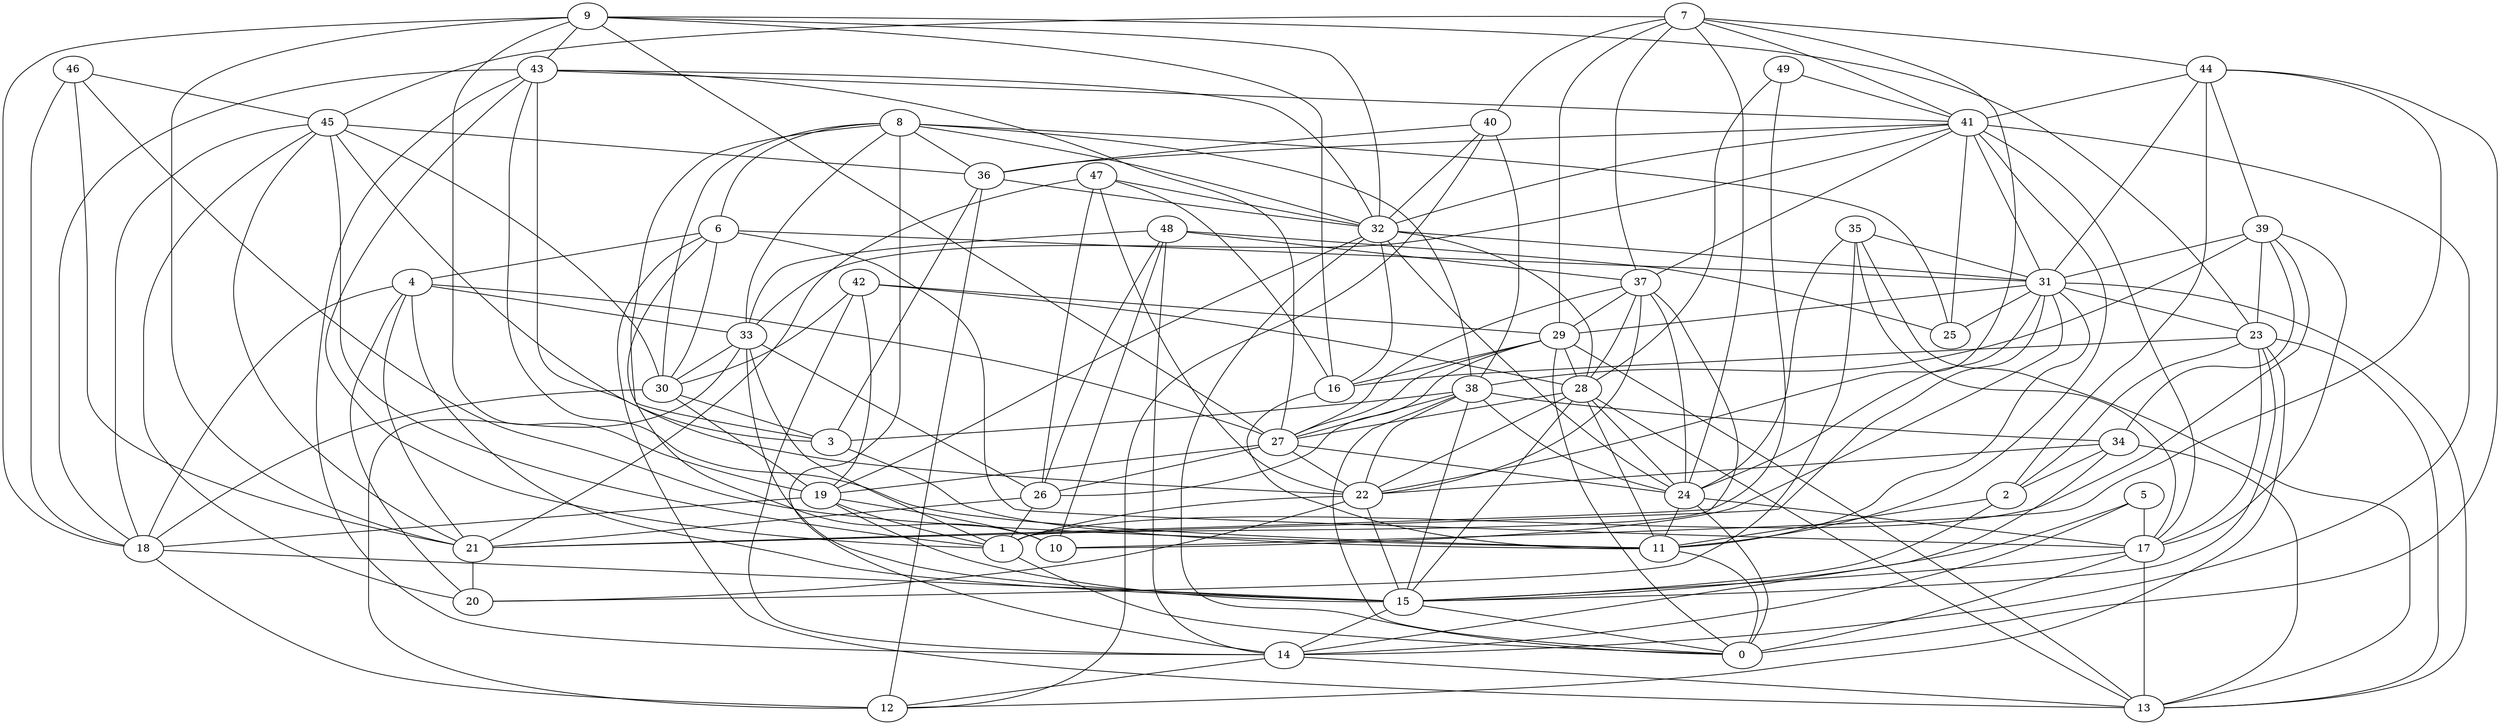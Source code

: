 digraph GG_graph {

subgraph G_graph {
edge [color = black]
"4" -> "15" [dir = none]
"4" -> "18" [dir = none]
"18" -> "15" [dir = none]
"14" -> "13" [dir = none]
"14" -> "12" [dir = none]
"34" -> "2" [dir = none]
"34" -> "14" [dir = none]
"34" -> "13" [dir = none]
"39" -> "1" [dir = none]
"39" -> "34" [dir = none]
"39" -> "23" [dir = none]
"46" -> "18" [dir = none]
"46" -> "11" [dir = none]
"46" -> "21" [dir = none]
"28" -> "27" [dir = none]
"28" -> "11" [dir = none]
"28" -> "24" [dir = none]
"28" -> "15" [dir = none]
"28" -> "13" [dir = none]
"41" -> "25" [dir = none]
"41" -> "17" [dir = none]
"41" -> "36" [dir = none]
"44" -> "39" [dir = none]
"44" -> "31" [dir = none]
"44" -> "41" [dir = none]
"44" -> "10" [dir = none]
"44" -> "0" [dir = none]
"17" -> "15" [dir = none]
"40" -> "12" [dir = none]
"40" -> "32" [dir = none]
"40" -> "36" [dir = none]
"49" -> "28" [dir = none]
"49" -> "41" [dir = none]
"42" -> "29" [dir = none]
"42" -> "14" [dir = none]
"42" -> "19" [dir = none]
"42" -> "28" [dir = none]
"42" -> "30" [dir = none]
"43" -> "18" [dir = none]
"43" -> "1" [dir = none]
"9" -> "18" [dir = none]
"9" -> "23" [dir = none]
"9" -> "19" [dir = none]
"9" -> "43" [dir = none]
"36" -> "32" [dir = none]
"36" -> "3" [dir = none]
"22" -> "20" [dir = none]
"22" -> "1" [dir = none]
"48" -> "26" [dir = none]
"48" -> "37" [dir = none]
"48" -> "14" [dir = none]
"48" -> "25" [dir = none]
"24" -> "11" [dir = none]
"24" -> "17" [dir = none]
"38" -> "15" [dir = none]
"38" -> "24" [dir = none]
"8" -> "6" [dir = none]
"8" -> "32" [dir = none]
"32" -> "0" [dir = none]
"32" -> "19" [dir = none]
"32" -> "31" [dir = none]
"32" -> "16" [dir = none]
"37" -> "28" [dir = none]
"37" -> "22" [dir = none]
"33" -> "15" [dir = none]
"33" -> "26" [dir = none]
"15" -> "14" [dir = none]
"29" -> "16" [dir = none]
"29" -> "13" [dir = none]
"29" -> "26" [dir = none]
"5" -> "17" [dir = none]
"5" -> "15" [dir = none]
"47" -> "21" [dir = none]
"47" -> "32" [dir = none]
"27" -> "19" [dir = none]
"27" -> "24" [dir = none]
"35" -> "17" [dir = none]
"35" -> "24" [dir = none]
"35" -> "20" [dir = none]
"31" -> "13" [dir = none]
"31" -> "21" [dir = none]
"31" -> "11" [dir = none]
"31" -> "25" [dir = none]
"31" -> "10" [dir = none]
"7" -> "41" [dir = none]
"7" -> "24" [dir = none]
"7" -> "37" [dir = none]
"19" -> "18" [dir = none]
"19" -> "15" [dir = none]
"30" -> "18" [dir = none]
"45" -> "3" [dir = none]
"45" -> "30" [dir = none]
"45" -> "21" [dir = none]
"6" -> "17" [dir = none]
"6" -> "13" [dir = none]
"23" -> "15" [dir = none]
"23" -> "17" [dir = none]
"23" -> "2" [dir = none]
"8" -> "38" [dir = none]
"7" -> "40" [dir = none]
"18" -> "12" [dir = none]
"8" -> "25" [dir = none]
"34" -> "22" [dir = none]
"7" -> "22" [dir = none]
"48" -> "10" [dir = none]
"27" -> "26" [dir = none]
"4" -> "27" [dir = none]
"29" -> "27" [dir = none]
"47" -> "16" [dir = none]
"45" -> "1" [dir = none]
"37" -> "29" [dir = none]
"23" -> "12" [dir = none]
"16" -> "11" [dir = none]
"8" -> "30" [dir = none]
"43" -> "27" [dir = none]
"37" -> "1" [dir = none]
"23" -> "13" [dir = none]
"19" -> "10" [dir = none]
"6" -> "31" [dir = none]
"40" -> "38" [dir = none]
"6" -> "4" [dir = none]
"43" -> "22" [dir = none]
"31" -> "23" [dir = none]
"8" -> "33" [dir = none]
"30" -> "19" [dir = none]
"33" -> "1" [dir = none]
"29" -> "0" [dir = none]
"48" -> "33" [dir = none]
"21" -> "20" [dir = none]
"47" -> "22" [dir = none]
"6" -> "10" [dir = none]
"45" -> "18" [dir = none]
"35" -> "31" [dir = none]
"47" -> "26" [dir = none]
"38" -> "22" [dir = none]
"45" -> "20" [dir = none]
"9" -> "32" [dir = none]
"7" -> "45" [dir = none]
"26" -> "1" [dir = none]
"45" -> "36" [dir = none]
"41" -> "11" [dir = none]
"41" -> "33" [dir = none]
"17" -> "0" [dir = none]
"38" -> "27" [dir = none]
"23" -> "16" [dir = none]
"4" -> "21" [dir = none]
"38" -> "0" [dir = none]
"19" -> "1" [dir = none]
"31" -> "29" [dir = none]
"22" -> "15" [dir = none]
"43" -> "41" [dir = none]
"49" -> "21" [dir = none]
"4" -> "33" [dir = none]
"30" -> "3" [dir = none]
"3" -> "11" [dir = none]
"6" -> "30" [dir = none]
"43" -> "11" [dir = none]
"5" -> "14" [dir = none]
"38" -> "34" [dir = none]
"38" -> "3" [dir = none]
"8" -> "36" [dir = none]
"9" -> "21" [dir = none]
"33" -> "12" [dir = none]
"24" -> "0" [dir = none]
"2" -> "11" [dir = none]
"35" -> "13" [dir = none]
"27" -> "22" [dir = none]
"43" -> "14" [dir = none]
"9" -> "16" [dir = none]
"32" -> "24" [dir = none]
"37" -> "27" [dir = none]
"29" -> "28" [dir = none]
"41" -> "37" [dir = none]
"41" -> "32" [dir = none]
"39" -> "38" [dir = none]
"41" -> "14" [dir = none]
"46" -> "45" [dir = none]
"7" -> "44" [dir = none]
"4" -> "20" [dir = none]
"44" -> "2" [dir = none]
"1" -> "0" [dir = none]
"8" -> "3" [dir = none]
"15" -> "0" [dir = none]
"11" -> "0" [dir = none]
"9" -> "27" [dir = none]
"33" -> "30" [dir = none]
"43" -> "32" [dir = none]
"39" -> "31" [dir = none]
"8" -> "14" [dir = none]
"7" -> "29" [dir = none]
"36" -> "12" [dir = none]
"2" -> "15" [dir = none]
"17" -> "13" [dir = none]
"37" -> "24" [dir = none]
"41" -> "31" [dir = none]
"26" -> "21" [dir = none]
"28" -> "22" [dir = none]
"39" -> "17" [dir = none]
"31" -> "24" [dir = none]
"32" -> "28" [dir = none]
}

}
